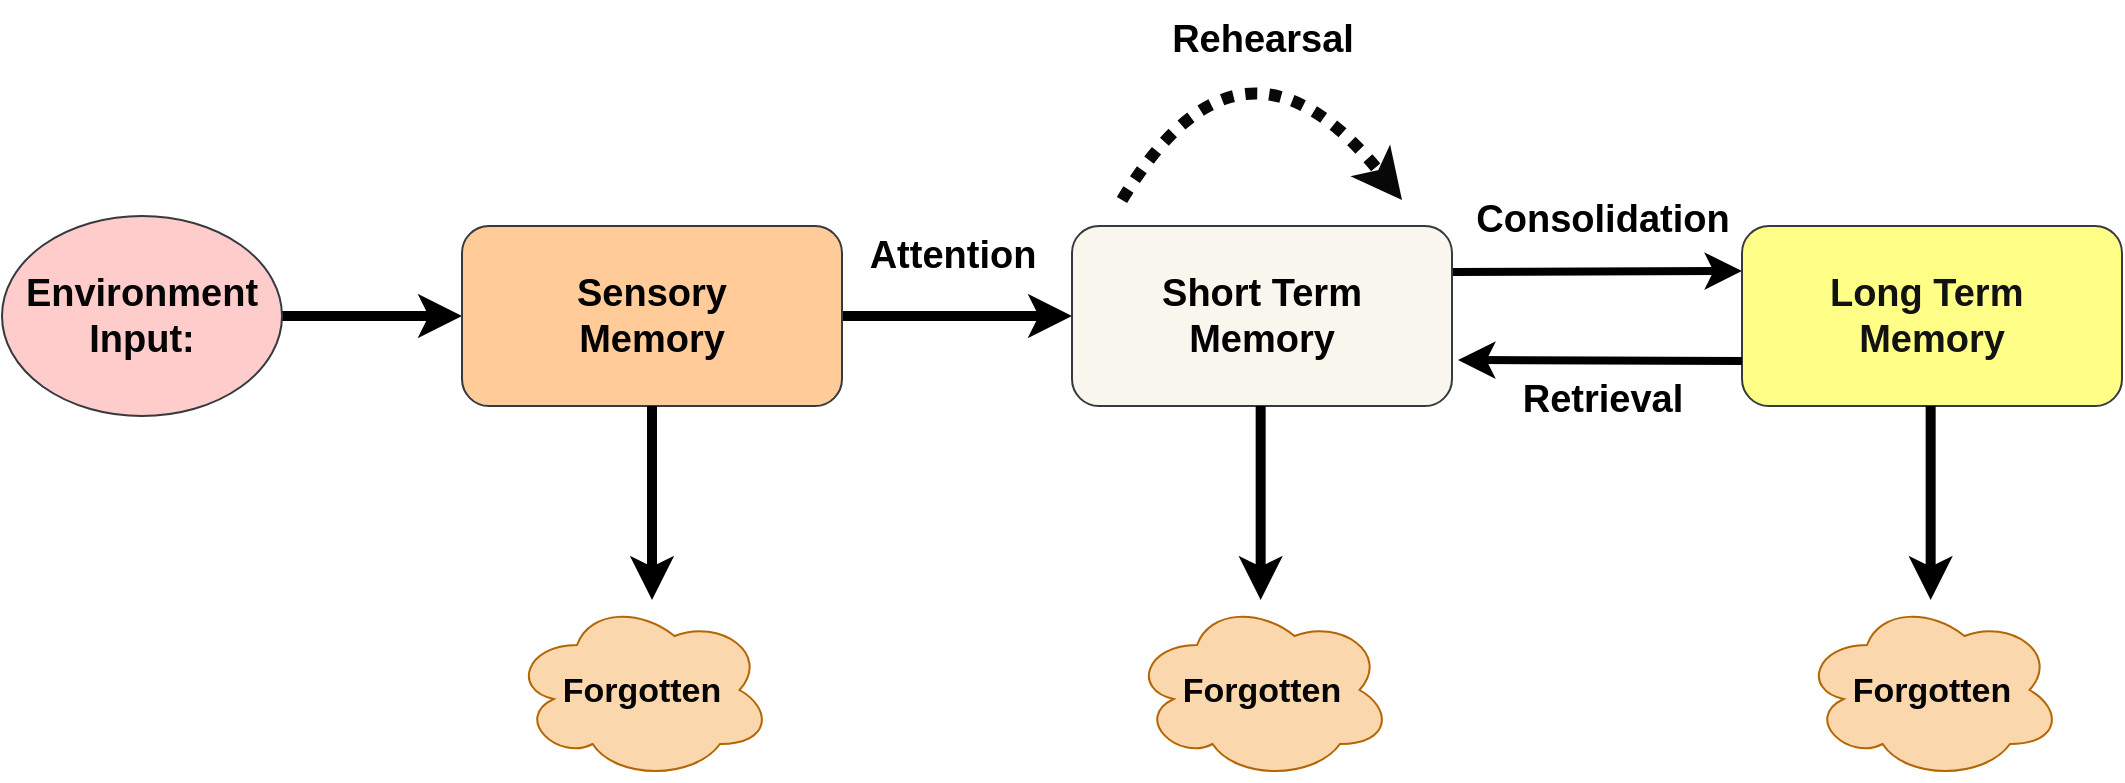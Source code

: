 <mxfile>
    <diagram id="4SvIt9WKo0TshCA9FnQe" name="Page-1">
        <mxGraphModel dx="1051" dy="628" grid="1" gridSize="10" guides="1" tooltips="1" connect="1" arrows="1" fold="1" page="1" pageScale="1" pageWidth="850" pageHeight="1100" background="none" math="0" shadow="0">
            <root>
                <mxCell id="0"/>
                <mxCell id="1" parent="0"/>
                <mxCell id="18" style="edgeStyle=none;html=1;fontSize=19;strokeColor=#000000;strokeWidth=5;" edge="1" parent="1" source="2" target="19">
                    <mxGeometry relative="1" as="geometry">
                        <mxPoint x="300" y="278" as="targetPoint"/>
                    </mxGeometry>
                </mxCell>
                <mxCell id="2" value="&lt;font color=&quot;#050505&quot;&gt;&lt;b&gt;Environment &lt;br style=&quot;font-size: 19px;&quot;&gt;Input:&lt;/b&gt;&lt;/font&gt;" style="ellipse;whiteSpace=wrap;html=1;fontSize=19;fillColor=#ffcccc;strokeColor=#36393d;" vertex="1" parent="1">
                    <mxGeometry x="40" y="228" width="140" height="100" as="geometry"/>
                </mxCell>
                <mxCell id="23" value="" style="edgeStyle=none;html=1;fontFamily=Helvetica;fontSize=19;fontColor=default;strokeColor=#000000;strokeWidth=5;" edge="1" parent="1" source="19" target="22">
                    <mxGeometry relative="1" as="geometry"/>
                </mxCell>
                <mxCell id="19" value="&lt;font color=&quot;#000000&quot;&gt;&lt;b&gt;Sensory&lt;br style=&quot;font-size: 19px;&quot;&gt;Memory&lt;/b&gt;&lt;/font&gt;" style="rounded=1;whiteSpace=wrap;html=1;fontSize=19;fillColor=#ffcc99;strokeColor=#36393d;" vertex="1" parent="1">
                    <mxGeometry x="270" y="233" width="190" height="90" as="geometry"/>
                </mxCell>
                <mxCell id="26" value="" style="edgeStyle=none;html=1;fontFamily=Helvetica;fontSize=19;fontColor=default;strokeColor=#000000;strokeWidth=4;entryX=0;entryY=0.25;entryDx=0;entryDy=0;" edge="1" parent="1" target="24">
                    <mxGeometry relative="1" as="geometry">
                        <mxPoint x="765" y="256" as="sourcePoint"/>
                        <mxPoint x="880" y="256" as="targetPoint"/>
                    </mxGeometry>
                </mxCell>
                <mxCell id="27" style="edgeStyle=none;html=1;fontFamily=Helvetica;fontSize=19;fontColor=default;curved=1;strokeWidth=6;strokeColor=#080808;dashed=1;dashPattern=1 1;" edge="1" parent="1">
                    <mxGeometry relative="1" as="geometry">
                        <mxPoint x="740" y="220" as="targetPoint"/>
                        <mxPoint x="600" y="220" as="sourcePoint"/>
                        <Array as="points">
                            <mxPoint x="660" y="120"/>
                        </Array>
                    </mxGeometry>
                </mxCell>
                <mxCell id="22" value="&lt;font color=&quot;#000000&quot;&gt;&lt;b&gt;Short Term&lt;br style=&quot;font-size: 19px;&quot;&gt;Memory&lt;/b&gt;&lt;/font&gt;" style="whiteSpace=wrap;html=1;rounded=1;fontSize=19;fillColor=#f9f7ed;strokeColor=#36393d;" vertex="1" parent="1">
                    <mxGeometry x="575" y="233" width="190" height="90" as="geometry"/>
                </mxCell>
                <mxCell id="24" value="&lt;font color=&quot;#121212&quot;&gt;&lt;b&gt;Long Term&amp;nbsp;&lt;br style=&quot;font-size: 19px;&quot;&gt;Memory&lt;/b&gt;&lt;/font&gt;" style="whiteSpace=wrap;html=1;rounded=1;fontSize=19;fillColor=#ffff88;strokeColor=#36393d;" vertex="1" parent="1">
                    <mxGeometry x="910" y="233" width="190" height="90" as="geometry"/>
                </mxCell>
                <mxCell id="28" value="&lt;font color=&quot;#000000&quot;&gt;&lt;b&gt;Rehearsal&lt;/b&gt;&lt;/font&gt;" style="text;html=1;align=center;verticalAlign=middle;resizable=0;points=[];autosize=1;strokeColor=none;fillColor=none;fontSize=19;fontFamily=Helvetica;fontColor=default;" vertex="1" parent="1">
                    <mxGeometry x="615" y="120" width="110" height="40" as="geometry"/>
                </mxCell>
                <mxCell id="31" value="" style="edgeStyle=none;html=1;fontFamily=Helvetica;fontSize=19;fontColor=default;strokeColor=#000000;strokeWidth=4;startArrow=classic;startFill=1;endArrow=none;endFill=0;entryX=0;entryY=0.75;entryDx=0;entryDy=0;" edge="1" parent="1" target="24">
                    <mxGeometry relative="1" as="geometry">
                        <mxPoint x="768" y="300" as="sourcePoint"/>
                        <mxPoint x="876" y="301" as="targetPoint"/>
                    </mxGeometry>
                </mxCell>
                <mxCell id="32" value="&lt;font color=&quot;#000000&quot;&gt;&lt;b&gt;Attention&lt;/b&gt;&lt;/font&gt;" style="text;html=1;align=center;verticalAlign=middle;resizable=0;points=[];autosize=1;strokeColor=none;fillColor=none;fontSize=19;fontFamily=Helvetica;fontColor=default;" vertex="1" parent="1">
                    <mxGeometry x="460" y="228" width="110" height="40" as="geometry"/>
                </mxCell>
                <mxCell id="33" value="&lt;font size=&quot;1&quot; color=&quot;#000000&quot;&gt;&lt;b style=&quot;font-size: 19px;&quot;&gt;Consolidation&lt;/b&gt;&lt;/font&gt;" style="text;html=1;align=center;verticalAlign=middle;resizable=0;points=[];autosize=1;strokeColor=none;fillColor=none;fontSize=19;fontFamily=Helvetica;fontColor=default;" vertex="1" parent="1">
                    <mxGeometry x="765" y="210" width="150" height="40" as="geometry"/>
                </mxCell>
                <mxCell id="34" value="" style="edgeStyle=none;html=1;fontFamily=Helvetica;fontSize=19;fontColor=default;strokeColor=#000000;strokeWidth=5;exitX=0.5;exitY=1;exitDx=0;exitDy=0;" edge="1" parent="1" source="19">
                    <mxGeometry relative="1" as="geometry">
                        <mxPoint x="310" y="410" as="sourcePoint"/>
                        <mxPoint x="365" y="420" as="targetPoint"/>
                    </mxGeometry>
                </mxCell>
                <mxCell id="35" value="" style="edgeStyle=none;html=1;fontFamily=Helvetica;fontSize=19;fontColor=default;strokeColor=#000000;strokeWidth=5;exitX=0.5;exitY=1;exitDx=0;exitDy=0;" edge="1" parent="1">
                    <mxGeometry relative="1" as="geometry">
                        <mxPoint x="669.33" y="323" as="sourcePoint"/>
                        <mxPoint x="669.33" y="420" as="targetPoint"/>
                    </mxGeometry>
                </mxCell>
                <mxCell id="36" value="" style="edgeStyle=none;html=1;fontFamily=Helvetica;fontSize=19;fontColor=default;strokeColor=#000000;strokeWidth=5;exitX=0.5;exitY=1;exitDx=0;exitDy=0;" edge="1" parent="1">
                    <mxGeometry relative="1" as="geometry">
                        <mxPoint x="1004.33" y="323" as="sourcePoint"/>
                        <mxPoint x="1004.33" y="420" as="targetPoint"/>
                    </mxGeometry>
                </mxCell>
                <mxCell id="40" value="&lt;font color=&quot;#000000&quot;&gt;&lt;b&gt;Retrieval&lt;/b&gt;&lt;/font&gt;" style="text;html=1;align=center;verticalAlign=middle;resizable=0;points=[];autosize=1;strokeColor=none;fillColor=none;fontSize=19;fontFamily=Helvetica;fontColor=default;" vertex="1" parent="1">
                    <mxGeometry x="790" y="300" width="100" height="40" as="geometry"/>
                </mxCell>
                <mxCell id="46" value="&lt;font size=&quot;1&quot; color=&quot;#050505&quot;&gt;&lt;b style=&quot;font-size: 17px;&quot;&gt;Forgotten&lt;/b&gt;&lt;/font&gt;" style="ellipse;shape=cloud;whiteSpace=wrap;html=1;rounded=1;strokeColor=#b46504;fontFamily=Helvetica;fontSize=18;fillColor=#fad7ac;" vertex="1" parent="1">
                    <mxGeometry x="295" y="420" width="130" height="90" as="geometry"/>
                </mxCell>
                <mxCell id="48" value="&lt;font size=&quot;1&quot; color=&quot;#050505&quot;&gt;&lt;b style=&quot;font-size: 17px;&quot;&gt;Forgotten&lt;/b&gt;&lt;/font&gt;" style="ellipse;shape=cloud;whiteSpace=wrap;html=1;rounded=1;strokeColor=#b46504;fontFamily=Helvetica;fontSize=18;fillColor=#fad7ac;" vertex="1" parent="1">
                    <mxGeometry x="605" y="420" width="130" height="90" as="geometry"/>
                </mxCell>
                <mxCell id="49" value="&lt;font size=&quot;1&quot; color=&quot;#050505&quot;&gt;&lt;b style=&quot;font-size: 17px;&quot;&gt;Forgotten&lt;/b&gt;&lt;/font&gt;" style="ellipse;shape=cloud;whiteSpace=wrap;html=1;rounded=1;strokeColor=#b46504;fontFamily=Helvetica;fontSize=18;fillColor=#fad7ac;" vertex="1" parent="1">
                    <mxGeometry x="940" y="420" width="130" height="90" as="geometry"/>
                </mxCell>
            </root>
        </mxGraphModel>
    </diagram>
</mxfile>
